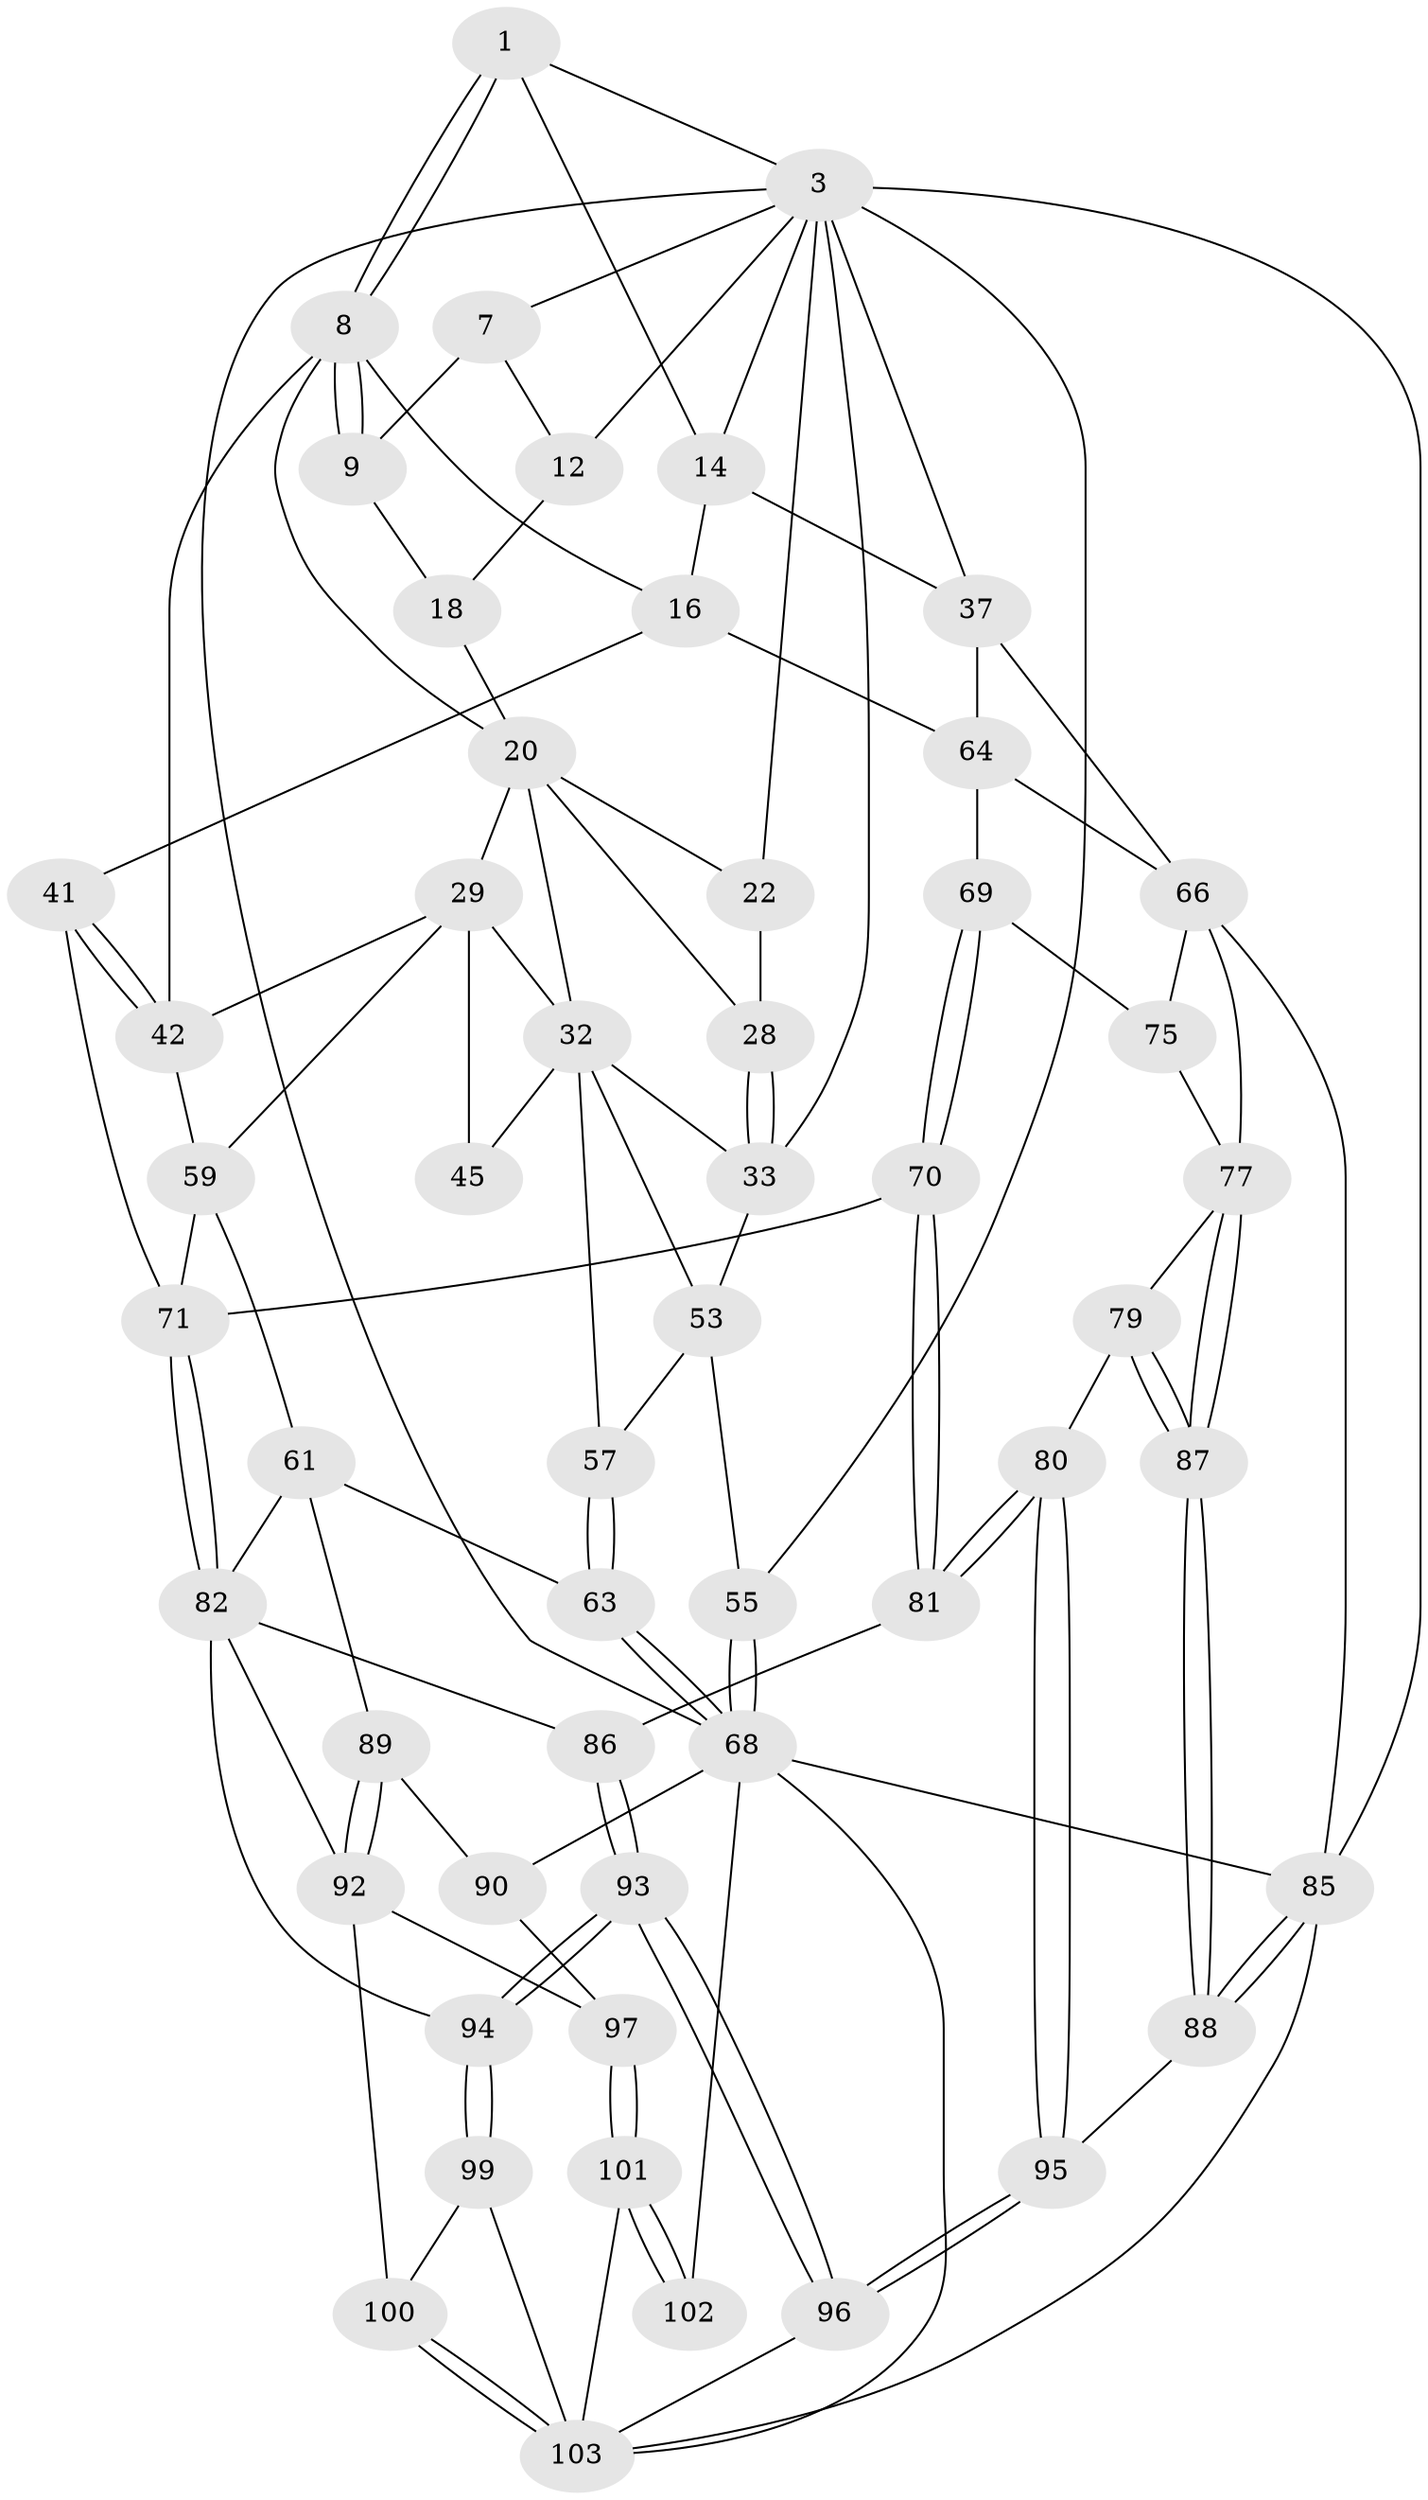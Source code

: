// original degree distribution, {3: 0.01834862385321101, 4: 0.25688073394495414, 6: 0.22935779816513763, 5: 0.4954128440366973}
// Generated by graph-tools (version 1.1) at 2025/17/03/09/25 04:17:22]
// undirected, 54 vertices, 126 edges
graph export_dot {
graph [start="1"]
  node [color=gray90,style=filled];
  1 [pos="+0.489148230673666+0",super="+2"];
  3 [pos="+1+0",super="+35+4"];
  7 [pos="+0.3205664287990316+0",super="+11"];
  8 [pos="+0.49994827053777957+0.14029394614980709",super="+17"];
  9 [pos="+0.44914933306204013+0.13283605133689913",super="+10"];
  12 [pos="+0.3015354534812765+0.08587249544002766"];
  14 [pos="+0.7584761484963426+0.10712828865005972",super="+15+36"];
  16 [pos="+0.6325345289701747+0.16429432092311247",super="+40"];
  18 [pos="+0.30845607705637923+0.08691017883638867",super="+19"];
  20 [pos="+0.35262175320718053+0.17640012510956019",super="+21+26"];
  22 [pos="+0.2614472811384569+0.11687786327837504",super="+23"];
  28 [pos="+0.13846128474260083+0.20161507387169034"];
  29 [pos="+0.37407322596214204+0.2794342358611455",super="+30"];
  32 [pos="+0.2812292301516588+0.25566730076234273",super="+43"];
  33 [pos="+0.13337876435658091+0.2075885007338154",super="+44"];
  37 [pos="+0.8829317675242584+0.32904632825080105",super="+38+58"];
  41 [pos="+0.5542078144229895+0.43686426089669766"];
  42 [pos="+0.5470087825575642+0.43180806156441925",super="+47"];
  45 [pos="+0.2564389084522753+0.353481010594846"];
  53 [pos="+0.12227780612831317+0.29489194429733656",super="+54"];
  55 [pos="+0+0.5235430840944143"];
  57 [pos="+0.17087666715403727+0.3993742650868212"];
  59 [pos="+0.3095510381296595+0.479261876322243",super="+60"];
  61 [pos="+0.2611216886241175+0.5564056620245039",super="+62"];
  63 [pos="+0.14669091194966652+0.5890424871154317"];
  64 [pos="+0.8148239869040971+0.37124921997750443",super="+65"];
  66 [pos="+1+0.46947572074782695",super="+76+67"];
  68 [pos="+0+0.5822417001349318",super="+73"];
  69 [pos="+0.7680872258301212+0.5734356165147542"];
  70 [pos="+0.7579530829518735+0.5941950442036752"];
  71 [pos="+0.5123245179929194+0.6001323407597725",super="+72"];
  75 [pos="+0.8868678431031596+0.5558738902028751"];
  77 [pos="+0.9314733388079371+0.6941385845454294",super="+78"];
  79 [pos="+0.8457011163414231+0.7655175380236007"];
  80 [pos="+0.8057306678380756+0.7771760515681386"];
  81 [pos="+0.7431417234601289+0.6771665652200634"];
  82 [pos="+0.5161999395388446+0.6498961152290279",super="+83"];
  85 [pos="+1+0.8581347925508865",super="+108"];
  86 [pos="+0.6328301851613973+0.722838683882407"];
  87 [pos="+1+0.812207026628063"];
  88 [pos="+1+0.8489891663208038",super="+104"];
  89 [pos="+0.16893441391897931+0.6135585163336698"];
  90 [pos="+0.19668789384640667+0.7514361750719698"];
  92 [pos="+0.363757743265353+0.7787897431580074",super="+98"];
  93 [pos="+0.5710633292509245+0.9700004776991265"];
  94 [pos="+0.5613180992150105+0.9607733680382317"];
  95 [pos="+0.7878926762737264+0.8822490071851331"];
  96 [pos="+0.6277015841337545+1"];
  97 [pos="+0.21897158968547145+0.8060172106388239"];
  99 [pos="+0.3767611387046002+0.9048478152945822"];
  100 [pos="+0.34056763120106126+0.8606362757757172"];
  101 [pos="+0.20612653009619827+0.8888262963516231"];
  102 [pos="+0.17646177465759136+0.9050234787845534"];
  103 [pos="+0.2430135543761918+0.9092470465201511",super="+105"];
  1 -- 8;
  1 -- 8;
  1 -- 3;
  1 -- 14;
  3 -- 85;
  3 -- 37;
  3 -- 14;
  3 -- 33;
  3 -- 55;
  3 -- 22 [weight=2];
  3 -- 7;
  3 -- 12;
  3 -- 68;
  7 -- 12;
  7 -- 9;
  8 -- 9;
  8 -- 9;
  8 -- 16;
  8 -- 42 [weight=2];
  8 -- 20;
  9 -- 18 [weight=2];
  12 -- 18;
  14 -- 16 [weight=2];
  14 -- 37 [weight=2];
  16 -- 41;
  16 -- 64;
  18 -- 20;
  20 -- 32;
  20 -- 28;
  20 -- 22;
  20 -- 29;
  22 -- 28;
  28 -- 33;
  28 -- 33;
  29 -- 42 [weight=2];
  29 -- 32;
  29 -- 45 [weight=2];
  29 -- 59;
  32 -- 33;
  32 -- 53;
  32 -- 57;
  32 -- 45;
  33 -- 53;
  37 -- 64;
  37 -- 66;
  41 -- 42;
  41 -- 42;
  41 -- 71;
  42 -- 59;
  53 -- 57;
  53 -- 55;
  55 -- 68;
  55 -- 68;
  57 -- 63;
  57 -- 63;
  59 -- 61;
  59 -- 71;
  61 -- 89;
  61 -- 63;
  61 -- 82;
  63 -- 68;
  63 -- 68;
  64 -- 66;
  64 -- 69;
  66 -- 77;
  66 -- 85;
  66 -- 75;
  68 -- 85;
  68 -- 102 [weight=2];
  68 -- 103;
  68 -- 90;
  69 -- 70;
  69 -- 70;
  69 -- 75;
  70 -- 71;
  70 -- 81;
  70 -- 81;
  71 -- 82;
  71 -- 82;
  75 -- 77;
  77 -- 87;
  77 -- 87;
  77 -- 79;
  79 -- 80;
  79 -- 87;
  79 -- 87;
  80 -- 81;
  80 -- 81;
  80 -- 95;
  80 -- 95;
  81 -- 86;
  82 -- 86;
  82 -- 92;
  82 -- 94;
  85 -- 88 [weight=2];
  85 -- 88;
  85 -- 103;
  86 -- 93;
  86 -- 93;
  87 -- 88;
  87 -- 88;
  88 -- 95;
  89 -- 90;
  89 -- 92;
  89 -- 92;
  90 -- 97;
  92 -- 100;
  92 -- 97;
  93 -- 94;
  93 -- 94;
  93 -- 96;
  93 -- 96;
  94 -- 99;
  94 -- 99;
  95 -- 96;
  95 -- 96;
  96 -- 103;
  97 -- 101;
  97 -- 101;
  99 -- 100;
  99 -- 103;
  100 -- 103;
  100 -- 103;
  101 -- 102;
  101 -- 102;
  101 -- 103;
}
